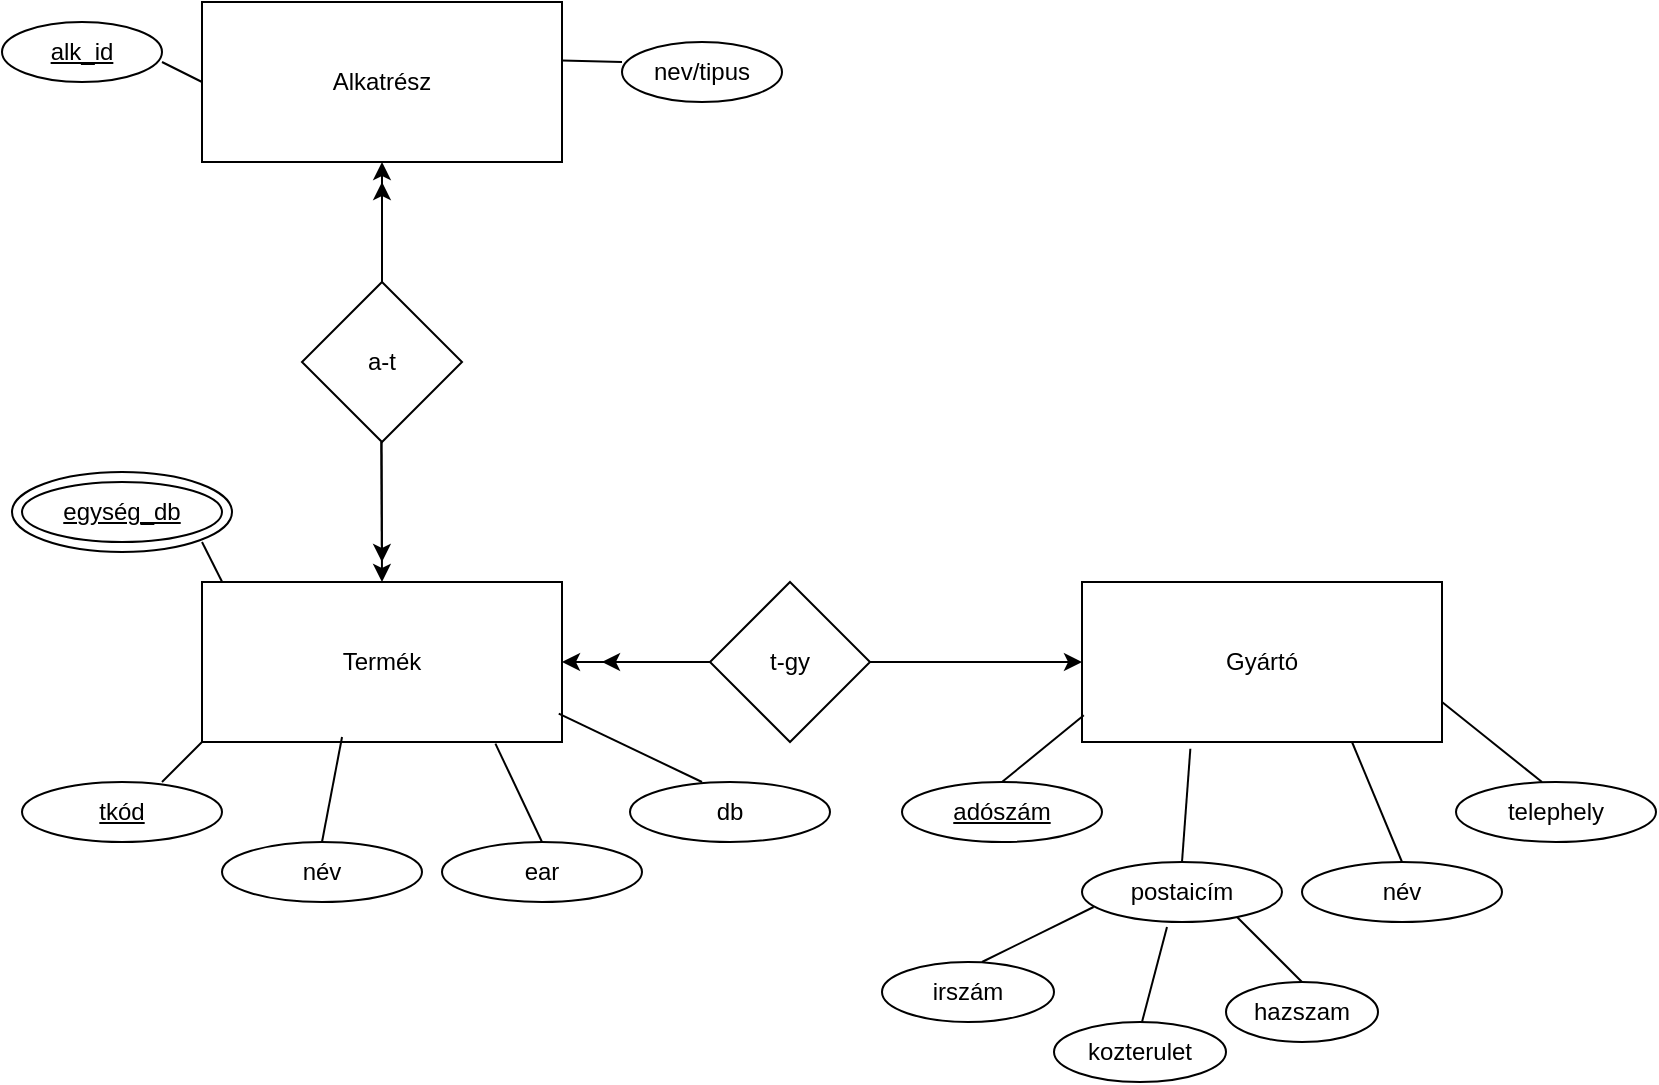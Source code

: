 <mxfile version="24.7.17">
  <diagram name="1 oldal" id="ex3Txr2FjhUjlNpyfDLN">
    <mxGraphModel dx="1195" dy="650" grid="1" gridSize="10" guides="1" tooltips="1" connect="1" arrows="1" fold="1" page="1" pageScale="1" pageWidth="827" pageHeight="1169" math="0" shadow="0">
      <root>
        <mxCell id="0" />
        <mxCell id="1" parent="0" />
        <mxCell id="LWF4Wzzg6qmSSUHvdloJ-1" value="Termék" style="rounded=0;whiteSpace=wrap;html=1;" vertex="1" parent="1">
          <mxGeometry x="100" y="300" width="180" height="80" as="geometry" />
        </mxCell>
        <mxCell id="LWF4Wzzg6qmSSUHvdloJ-2" value="Gyártó" style="rounded=0;whiteSpace=wrap;html=1;" vertex="1" parent="1">
          <mxGeometry x="540" y="300" width="180" height="80" as="geometry" />
        </mxCell>
        <mxCell id="LWF4Wzzg6qmSSUHvdloJ-19" value="t-gy" style="rhombus;whiteSpace=wrap;html=1;" vertex="1" parent="1">
          <mxGeometry x="354" y="300" width="80" height="80" as="geometry" />
        </mxCell>
        <mxCell id="LWF4Wzzg6qmSSUHvdloJ-22" value="" style="endArrow=classic;html=1;rounded=0;entryX=0;entryY=0.5;entryDx=0;entryDy=0;" edge="1" parent="1" target="LWF4Wzzg6qmSSUHvdloJ-2">
          <mxGeometry width="50" height="50" relative="1" as="geometry">
            <mxPoint x="434" y="340" as="sourcePoint" />
            <mxPoint x="484" y="290" as="targetPoint" />
          </mxGeometry>
        </mxCell>
        <mxCell id="LWF4Wzzg6qmSSUHvdloJ-23" value="" style="endArrow=classic;html=1;rounded=0;entryX=1;entryY=0.5;entryDx=0;entryDy=0;" edge="1" parent="1" target="LWF4Wzzg6qmSSUHvdloJ-1">
          <mxGeometry width="50" height="50" relative="1" as="geometry">
            <mxPoint x="354" y="340" as="sourcePoint" />
            <mxPoint x="404" y="290" as="targetPoint" />
          </mxGeometry>
        </mxCell>
        <mxCell id="LWF4Wzzg6qmSSUHvdloJ-24" value="" style="endArrow=classic;html=1;rounded=0;" edge="1" parent="1">
          <mxGeometry width="50" height="50" relative="1" as="geometry">
            <mxPoint x="350" y="340" as="sourcePoint" />
            <mxPoint x="300" y="340" as="targetPoint" />
          </mxGeometry>
        </mxCell>
        <mxCell id="LWF4Wzzg6qmSSUHvdloJ-25" value="&lt;u&gt;tkód&lt;/u&gt;" style="ellipse;whiteSpace=wrap;html=1;" vertex="1" parent="1">
          <mxGeometry x="10" y="400" width="100" height="30" as="geometry" />
        </mxCell>
        <mxCell id="LWF4Wzzg6qmSSUHvdloJ-26" value="név" style="ellipse;whiteSpace=wrap;html=1;" vertex="1" parent="1">
          <mxGeometry x="110" y="430" width="100" height="30" as="geometry" />
        </mxCell>
        <mxCell id="LWF4Wzzg6qmSSUHvdloJ-27" value="ear" style="ellipse;whiteSpace=wrap;html=1;" vertex="1" parent="1">
          <mxGeometry x="220" y="430" width="100" height="30" as="geometry" />
        </mxCell>
        <mxCell id="LWF4Wzzg6qmSSUHvdloJ-28" value="&lt;u&gt;adószám&lt;/u&gt;" style="ellipse;whiteSpace=wrap;html=1;" vertex="1" parent="1">
          <mxGeometry x="450" y="400" width="100" height="30" as="geometry" />
        </mxCell>
        <mxCell id="LWF4Wzzg6qmSSUHvdloJ-29" value="postaicím" style="ellipse;whiteSpace=wrap;html=1;" vertex="1" parent="1">
          <mxGeometry x="540" y="440" width="100" height="30" as="geometry" />
        </mxCell>
        <mxCell id="LWF4Wzzg6qmSSUHvdloJ-30" value="telephely" style="ellipse;whiteSpace=wrap;html=1;" vertex="1" parent="1">
          <mxGeometry x="727" y="400" width="100" height="30" as="geometry" />
        </mxCell>
        <mxCell id="LWF4Wzzg6qmSSUHvdloJ-38" value="db" style="ellipse;whiteSpace=wrap;html=1;" vertex="1" parent="1">
          <mxGeometry x="314" y="400" width="100" height="30" as="geometry" />
        </mxCell>
        <mxCell id="LWF4Wzzg6qmSSUHvdloJ-39" value="név" style="ellipse;whiteSpace=wrap;html=1;" vertex="1" parent="1">
          <mxGeometry x="650" y="440" width="100" height="30" as="geometry" />
        </mxCell>
        <mxCell id="LWF4Wzzg6qmSSUHvdloJ-40" value="irszám" style="ellipse;whiteSpace=wrap;html=1;" vertex="1" parent="1">
          <mxGeometry x="440" y="490" width="86" height="30" as="geometry" />
        </mxCell>
        <mxCell id="LWF4Wzzg6qmSSUHvdloJ-41" value="kozterulet" style="ellipse;whiteSpace=wrap;html=1;" vertex="1" parent="1">
          <mxGeometry x="526" y="520" width="86" height="30" as="geometry" />
        </mxCell>
        <mxCell id="LWF4Wzzg6qmSSUHvdloJ-42" value="hazszam" style="ellipse;whiteSpace=wrap;html=1;" vertex="1" parent="1">
          <mxGeometry x="612" y="500" width="76" height="30" as="geometry" />
        </mxCell>
        <mxCell id="LWF4Wzzg6qmSSUHvdloJ-44" value="Alkatrész" style="rounded=0;whiteSpace=wrap;html=1;" vertex="1" parent="1">
          <mxGeometry x="100" y="10" width="180" height="80" as="geometry" />
        </mxCell>
        <mxCell id="LWF4Wzzg6qmSSUHvdloJ-46" value="a-t" style="rhombus;whiteSpace=wrap;html=1;" vertex="1" parent="1">
          <mxGeometry x="150" y="150" width="80" height="80" as="geometry" />
        </mxCell>
        <mxCell id="LWF4Wzzg6qmSSUHvdloJ-49" value="" style="endArrow=classic;html=1;rounded=0;entryX=0.5;entryY=1;entryDx=0;entryDy=0;" edge="1" parent="1" target="LWF4Wzzg6qmSSUHvdloJ-44">
          <mxGeometry width="50" height="50" relative="1" as="geometry">
            <mxPoint x="190" y="150" as="sourcePoint" />
            <mxPoint x="240" y="100" as="targetPoint" />
          </mxGeometry>
        </mxCell>
        <mxCell id="LWF4Wzzg6qmSSUHvdloJ-50" value="" style="endArrow=classic;html=1;rounded=0;" edge="1" parent="1">
          <mxGeometry width="50" height="50" relative="1" as="geometry">
            <mxPoint x="189.71" y="230" as="sourcePoint" />
            <mxPoint x="190" y="300" as="targetPoint" />
          </mxGeometry>
        </mxCell>
        <mxCell id="LWF4Wzzg6qmSSUHvdloJ-51" value="" style="endArrow=classic;html=1;rounded=0;" edge="1" parent="1">
          <mxGeometry width="50" height="50" relative="1" as="geometry">
            <mxPoint x="189.71" y="230" as="sourcePoint" />
            <mxPoint x="190" y="290" as="targetPoint" />
          </mxGeometry>
        </mxCell>
        <mxCell id="LWF4Wzzg6qmSSUHvdloJ-52" value="nev/tipus" style="ellipse;whiteSpace=wrap;html=1;" vertex="1" parent="1">
          <mxGeometry x="310" y="30" width="80" height="30" as="geometry" />
        </mxCell>
        <mxCell id="LWF4Wzzg6qmSSUHvdloJ-53" value="" style="endArrow=classic;html=1;rounded=0;" edge="1" parent="1">
          <mxGeometry width="50" height="50" relative="1" as="geometry">
            <mxPoint x="190" y="150" as="sourcePoint" />
            <mxPoint x="190" y="100" as="targetPoint" />
          </mxGeometry>
        </mxCell>
        <mxCell id="LWF4Wzzg6qmSSUHvdloJ-55" value="&lt;u&gt;alk_id&lt;/u&gt;" style="ellipse;whiteSpace=wrap;html=1;" vertex="1" parent="1">
          <mxGeometry y="20" width="80" height="30" as="geometry" />
        </mxCell>
        <mxCell id="LWF4Wzzg6qmSSUHvdloJ-56" value="&lt;u&gt;egység_db&lt;/u&gt;" style="ellipse;whiteSpace=wrap;html=1;fillColor=none;" vertex="1" parent="1">
          <mxGeometry x="10" y="250" width="100" height="30" as="geometry" />
        </mxCell>
        <mxCell id="LWF4Wzzg6qmSSUHvdloJ-58" value="" style="ellipse;whiteSpace=wrap;html=1;fillColor=none;" vertex="1" parent="1">
          <mxGeometry x="5" y="245" width="110" height="40" as="geometry" />
        </mxCell>
        <mxCell id="LWF4Wzzg6qmSSUHvdloJ-59" value="" style="endArrow=none;html=1;rounded=0;entryX=0;entryY=1;entryDx=0;entryDy=0;" edge="1" parent="1" target="LWF4Wzzg6qmSSUHvdloJ-1">
          <mxGeometry width="50" height="50" relative="1" as="geometry">
            <mxPoint x="80" y="400" as="sourcePoint" />
            <mxPoint x="130" y="350" as="targetPoint" />
          </mxGeometry>
        </mxCell>
        <mxCell id="LWF4Wzzg6qmSSUHvdloJ-60" value="" style="endArrow=none;html=1;rounded=0;entryX=0.389;entryY=0.969;entryDx=0;entryDy=0;entryPerimeter=0;" edge="1" parent="1" target="LWF4Wzzg6qmSSUHvdloJ-1">
          <mxGeometry width="50" height="50" relative="1" as="geometry">
            <mxPoint x="160" y="430" as="sourcePoint" />
            <mxPoint x="210" y="380" as="targetPoint" />
          </mxGeometry>
        </mxCell>
        <mxCell id="LWF4Wzzg6qmSSUHvdloJ-61" value="" style="endArrow=none;html=1;rounded=0;entryX=0.815;entryY=1.01;entryDx=0;entryDy=0;entryPerimeter=0;" edge="1" parent="1" target="LWF4Wzzg6qmSSUHvdloJ-1">
          <mxGeometry width="50" height="50" relative="1" as="geometry">
            <mxPoint x="270" y="430" as="sourcePoint" />
            <mxPoint x="320" y="380" as="targetPoint" />
          </mxGeometry>
        </mxCell>
        <mxCell id="LWF4Wzzg6qmSSUHvdloJ-62" value="" style="endArrow=none;html=1;rounded=0;entryX=0.991;entryY=0.823;entryDx=0;entryDy=0;entryPerimeter=0;" edge="1" parent="1" target="LWF4Wzzg6qmSSUHvdloJ-1">
          <mxGeometry width="50" height="50" relative="1" as="geometry">
            <mxPoint x="350" y="400" as="sourcePoint" />
            <mxPoint x="400" y="350" as="targetPoint" />
          </mxGeometry>
        </mxCell>
        <mxCell id="LWF4Wzzg6qmSSUHvdloJ-63" value="" style="endArrow=none;html=1;rounded=0;entryX=0.005;entryY=0.833;entryDx=0;entryDy=0;entryPerimeter=0;" edge="1" parent="1" target="LWF4Wzzg6qmSSUHvdloJ-2">
          <mxGeometry width="50" height="50" relative="1" as="geometry">
            <mxPoint x="500" y="400" as="sourcePoint" />
            <mxPoint x="550" y="350" as="targetPoint" />
          </mxGeometry>
        </mxCell>
        <mxCell id="LWF4Wzzg6qmSSUHvdloJ-64" value="" style="endArrow=none;html=1;rounded=0;entryX=0.301;entryY=1.042;entryDx=0;entryDy=0;entryPerimeter=0;" edge="1" parent="1" target="LWF4Wzzg6qmSSUHvdloJ-2">
          <mxGeometry width="50" height="50" relative="1" as="geometry">
            <mxPoint x="590" y="440" as="sourcePoint" />
            <mxPoint x="640" y="390" as="targetPoint" />
          </mxGeometry>
        </mxCell>
        <mxCell id="LWF4Wzzg6qmSSUHvdloJ-65" value="" style="endArrow=none;html=1;rounded=0;entryX=0.75;entryY=1;entryDx=0;entryDy=0;" edge="1" parent="1" target="LWF4Wzzg6qmSSUHvdloJ-2">
          <mxGeometry width="50" height="50" relative="1" as="geometry">
            <mxPoint x="700" y="440" as="sourcePoint" />
            <mxPoint x="750" y="390" as="targetPoint" />
          </mxGeometry>
        </mxCell>
        <mxCell id="LWF4Wzzg6qmSSUHvdloJ-66" value="" style="endArrow=none;html=1;rounded=0;entryX=1;entryY=0.75;entryDx=0;entryDy=0;" edge="1" parent="1" target="LWF4Wzzg6qmSSUHvdloJ-2">
          <mxGeometry width="50" height="50" relative="1" as="geometry">
            <mxPoint x="770" y="400" as="sourcePoint" />
            <mxPoint x="820" y="350" as="targetPoint" />
          </mxGeometry>
        </mxCell>
        <mxCell id="LWF4Wzzg6qmSSUHvdloJ-67" value="" style="endArrow=none;html=1;rounded=0;entryX=0.058;entryY=0.75;entryDx=0;entryDy=0;entryPerimeter=0;" edge="1" parent="1" target="LWF4Wzzg6qmSSUHvdloJ-29">
          <mxGeometry width="50" height="50" relative="1" as="geometry">
            <mxPoint x="490" y="490" as="sourcePoint" />
            <mxPoint x="540" y="440" as="targetPoint" />
          </mxGeometry>
        </mxCell>
        <mxCell id="LWF4Wzzg6qmSSUHvdloJ-68" value="" style="endArrow=none;html=1;rounded=0;entryX=0.425;entryY=1.083;entryDx=0;entryDy=0;entryPerimeter=0;" edge="1" parent="1" target="LWF4Wzzg6qmSSUHvdloJ-29">
          <mxGeometry width="50" height="50" relative="1" as="geometry">
            <mxPoint x="570" y="520" as="sourcePoint" />
            <mxPoint x="620" y="470" as="targetPoint" />
          </mxGeometry>
        </mxCell>
        <mxCell id="LWF4Wzzg6qmSSUHvdloJ-69" value="" style="endArrow=none;html=1;rounded=0;entryX=0.775;entryY=0.917;entryDx=0;entryDy=0;entryPerimeter=0;" edge="1" parent="1" target="LWF4Wzzg6qmSSUHvdloJ-29">
          <mxGeometry width="50" height="50" relative="1" as="geometry">
            <mxPoint x="650" y="500" as="sourcePoint" />
            <mxPoint x="700" y="450" as="targetPoint" />
          </mxGeometry>
        </mxCell>
        <mxCell id="LWF4Wzzg6qmSSUHvdloJ-70" value="" style="endArrow=none;html=1;rounded=0;entryX=0.056;entryY=0;entryDx=0;entryDy=0;entryPerimeter=0;" edge="1" parent="1" target="LWF4Wzzg6qmSSUHvdloJ-1">
          <mxGeometry width="50" height="50" relative="1" as="geometry">
            <mxPoint x="100" y="280" as="sourcePoint" />
            <mxPoint x="150" y="230" as="targetPoint" />
          </mxGeometry>
        </mxCell>
        <mxCell id="LWF4Wzzg6qmSSUHvdloJ-71" value="" style="endArrow=none;html=1;rounded=0;entryX=0;entryY=0.5;entryDx=0;entryDy=0;" edge="1" parent="1" target="LWF4Wzzg6qmSSUHvdloJ-44">
          <mxGeometry width="50" height="50" relative="1" as="geometry">
            <mxPoint x="80" y="40" as="sourcePoint" />
            <mxPoint x="130" y="-10" as="targetPoint" />
          </mxGeometry>
        </mxCell>
        <mxCell id="LWF4Wzzg6qmSSUHvdloJ-72" value="" style="endArrow=none;html=1;rounded=0;exitX=1;exitY=0.365;exitDx=0;exitDy=0;exitPerimeter=0;" edge="1" parent="1" source="LWF4Wzzg6qmSSUHvdloJ-44">
          <mxGeometry width="50" height="50" relative="1" as="geometry">
            <mxPoint x="260" y="90" as="sourcePoint" />
            <mxPoint x="310" y="40" as="targetPoint" />
          </mxGeometry>
        </mxCell>
      </root>
    </mxGraphModel>
  </diagram>
</mxfile>
